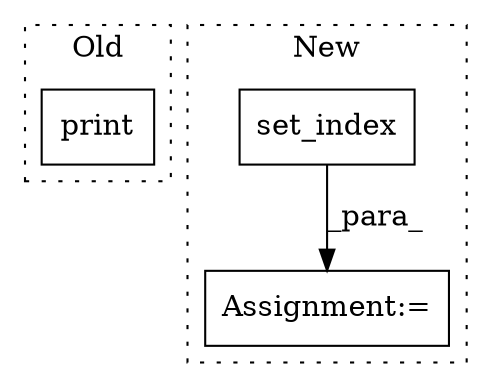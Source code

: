 digraph G {
subgraph cluster0 {
1 [label="print" a="32" s="222,232" l="6,1" shape="box"];
label = "Old";
style="dotted";
}
subgraph cluster1 {
2 [label="set_index" a="32" s="363,400" l="10,1" shape="box"];
3 [label="Assignment:=" a="7" s="439" l="1" shape="box"];
label = "New";
style="dotted";
}
2 -> 3 [label="_para_"];
}
